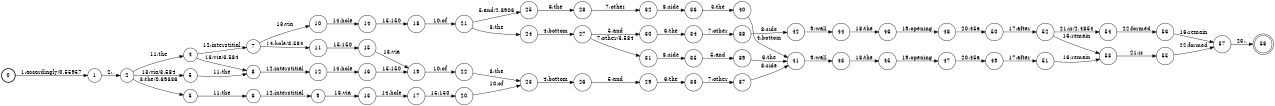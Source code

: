 digraph FST {
rankdir = LR;
size = "8.5,11";
label = "";
center = 1;
orientation = Portrait;
ranksep = "0.4";
nodesep = "0.25";
0 [label = "0", shape = circle, style = bold, fontsize = 14]
	0 -> 1 [label = "1:accordingly/0.55957", fontsize = 14];
1 [label = "1", shape = circle, style = solid, fontsize = 14]
	1 -> 2 [label = "2:,", fontsize = 14];
2 [label = "2", shape = circle, style = solid, fontsize = 14]
	2 -> 3 [label = "3:the/0.69336", fontsize = 14];
	2 -> 4 [label = "11:the", fontsize = 14];
	2 -> 5 [label = "13:via/3.584", fontsize = 14];
3 [label = "3", shape = circle, style = solid, fontsize = 14]
	3 -> 6 [label = "11:the", fontsize = 14];
4 [label = "4", shape = circle, style = solid, fontsize = 14]
	4 -> 7 [label = "12:interstitial", fontsize = 14];
	4 -> 8 [label = "13:via/3.584", fontsize = 14];
5 [label = "5", shape = circle, style = solid, fontsize = 14]
	5 -> 8 [label = "11:the", fontsize = 14];
6 [label = "6", shape = circle, style = solid, fontsize = 14]
	6 -> 9 [label = "12:interstitial", fontsize = 14];
7 [label = "7", shape = circle, style = solid, fontsize = 14]
	7 -> 10 [label = "13:via", fontsize = 14];
	7 -> 11 [label = "14:hole/3.584", fontsize = 14];
8 [label = "8", shape = circle, style = solid, fontsize = 14]
	8 -> 12 [label = "12:interstitial", fontsize = 14];
9 [label = "9", shape = circle, style = solid, fontsize = 14]
	9 -> 13 [label = "13:via", fontsize = 14];
10 [label = "10", shape = circle, style = solid, fontsize = 14]
	10 -> 14 [label = "14:hole", fontsize = 14];
11 [label = "11", shape = circle, style = solid, fontsize = 14]
	11 -> 15 [label = "15:150", fontsize = 14];
12 [label = "12", shape = circle, style = solid, fontsize = 14]
	12 -> 16 [label = "14:hole", fontsize = 14];
13 [label = "13", shape = circle, style = solid, fontsize = 14]
	13 -> 17 [label = "14:hole", fontsize = 14];
14 [label = "14", shape = circle, style = solid, fontsize = 14]
	14 -> 18 [label = "15:150", fontsize = 14];
15 [label = "15", shape = circle, style = solid, fontsize = 14]
	15 -> 19 [label = "13:via", fontsize = 14];
16 [label = "16", shape = circle, style = solid, fontsize = 14]
	16 -> 19 [label = "15:150", fontsize = 14];
17 [label = "17", shape = circle, style = solid, fontsize = 14]
	17 -> 20 [label = "15:150", fontsize = 14];
18 [label = "18", shape = circle, style = solid, fontsize = 14]
	18 -> 21 [label = "10:of", fontsize = 14];
19 [label = "19", shape = circle, style = solid, fontsize = 14]
	19 -> 22 [label = "10:of", fontsize = 14];
20 [label = "20", shape = circle, style = solid, fontsize = 14]
	20 -> 23 [label = "10:of", fontsize = 14];
21 [label = "21", shape = circle, style = solid, fontsize = 14]
	21 -> 25 [label = "5:and/2.8906", fontsize = 14];
	21 -> 24 [label = "3:the", fontsize = 14];
22 [label = "22", shape = circle, style = solid, fontsize = 14]
	22 -> 23 [label = "3:the", fontsize = 14];
23 [label = "23", shape = circle, style = solid, fontsize = 14]
	23 -> 26 [label = "4:bottom", fontsize = 14];
24 [label = "24", shape = circle, style = solid, fontsize = 14]
	24 -> 27 [label = "4:bottom", fontsize = 14];
25 [label = "25", shape = circle, style = solid, fontsize = 14]
	25 -> 28 [label = "6:the", fontsize = 14];
26 [label = "26", shape = circle, style = solid, fontsize = 14]
	26 -> 29 [label = "5:and", fontsize = 14];
27 [label = "27", shape = circle, style = solid, fontsize = 14]
	27 -> 30 [label = "5:and", fontsize = 14];
	27 -> 31 [label = "7:other/3.584", fontsize = 14];
28 [label = "28", shape = circle, style = solid, fontsize = 14]
	28 -> 32 [label = "7:other", fontsize = 14];
29 [label = "29", shape = circle, style = solid, fontsize = 14]
	29 -> 33 [label = "6:the", fontsize = 14];
30 [label = "30", shape = circle, style = solid, fontsize = 14]
	30 -> 34 [label = "6:the", fontsize = 14];
31 [label = "31", shape = circle, style = solid, fontsize = 14]
	31 -> 35 [label = "8:side", fontsize = 14];
32 [label = "32", shape = circle, style = solid, fontsize = 14]
	32 -> 36 [label = "8:side", fontsize = 14];
33 [label = "33", shape = circle, style = solid, fontsize = 14]
	33 -> 37 [label = "7:other", fontsize = 14];
34 [label = "34", shape = circle, style = solid, fontsize = 14]
	34 -> 38 [label = "7:other", fontsize = 14];
35 [label = "35", shape = circle, style = solid, fontsize = 14]
	35 -> 39 [label = "5:and", fontsize = 14];
36 [label = "36", shape = circle, style = solid, fontsize = 14]
	36 -> 40 [label = "3:the", fontsize = 14];
37 [label = "37", shape = circle, style = solid, fontsize = 14]
	37 -> 41 [label = "8:side", fontsize = 14];
38 [label = "38", shape = circle, style = solid, fontsize = 14]
	38 -> 42 [label = "8:side", fontsize = 14];
39 [label = "39", shape = circle, style = solid, fontsize = 14]
	39 -> 41 [label = "6:the", fontsize = 14];
40 [label = "40", shape = circle, style = solid, fontsize = 14]
	40 -> 41 [label = "4:bottom", fontsize = 14];
41 [label = "41", shape = circle, style = solid, fontsize = 14]
	41 -> 43 [label = "9:wall", fontsize = 14];
42 [label = "42", shape = circle, style = solid, fontsize = 14]
	42 -> 44 [label = "9:wall", fontsize = 14];
43 [label = "43", shape = circle, style = solid, fontsize = 14]
	43 -> 45 [label = "18:the", fontsize = 14];
44 [label = "44", shape = circle, style = solid, fontsize = 14]
	44 -> 46 [label = "18:the", fontsize = 14];
45 [label = "45", shape = circle, style = solid, fontsize = 14]
	45 -> 47 [label = "19:opening", fontsize = 14];
46 [label = "46", shape = circle, style = solid, fontsize = 14]
	46 -> 48 [label = "19:opening", fontsize = 14];
47 [label = "47", shape = circle, style = solid, fontsize = 14]
	47 -> 49 [label = "20:45a", fontsize = 14];
48 [label = "48", shape = circle, style = solid, fontsize = 14]
	48 -> 50 [label = "20:45a", fontsize = 14];
49 [label = "49", shape = circle, style = solid, fontsize = 14]
	49 -> 51 [label = "17:after", fontsize = 14];
50 [label = "50", shape = circle, style = solid, fontsize = 14]
	50 -> 52 [label = "17:after", fontsize = 14];
51 [label = "51", shape = circle, style = solid, fontsize = 14]
	51 -> 53 [label = "16:remain", fontsize = 14];
52 [label = "52", shape = circle, style = solid, fontsize = 14]
	52 -> 53 [label = "16:remain", fontsize = 14];
	52 -> 54 [label = "21:is/2.4854", fontsize = 14];
53 [label = "53", shape = circle, style = solid, fontsize = 14]
	53 -> 55 [label = "21:is", fontsize = 14];
54 [label = "54", shape = circle, style = solid, fontsize = 14]
	54 -> 56 [label = "22:formed", fontsize = 14];
55 [label = "55", shape = circle, style = solid, fontsize = 14]
	55 -> 57 [label = "22:formed", fontsize = 14];
56 [label = "56", shape = circle, style = solid, fontsize = 14]
	56 -> 57 [label = "16:remain", fontsize = 14];
57 [label = "57", shape = circle, style = solid, fontsize = 14]
	57 -> 58 [label = "23:.", fontsize = 14];
58 [label = "58", shape = doublecircle, style = solid, fontsize = 14]
}
